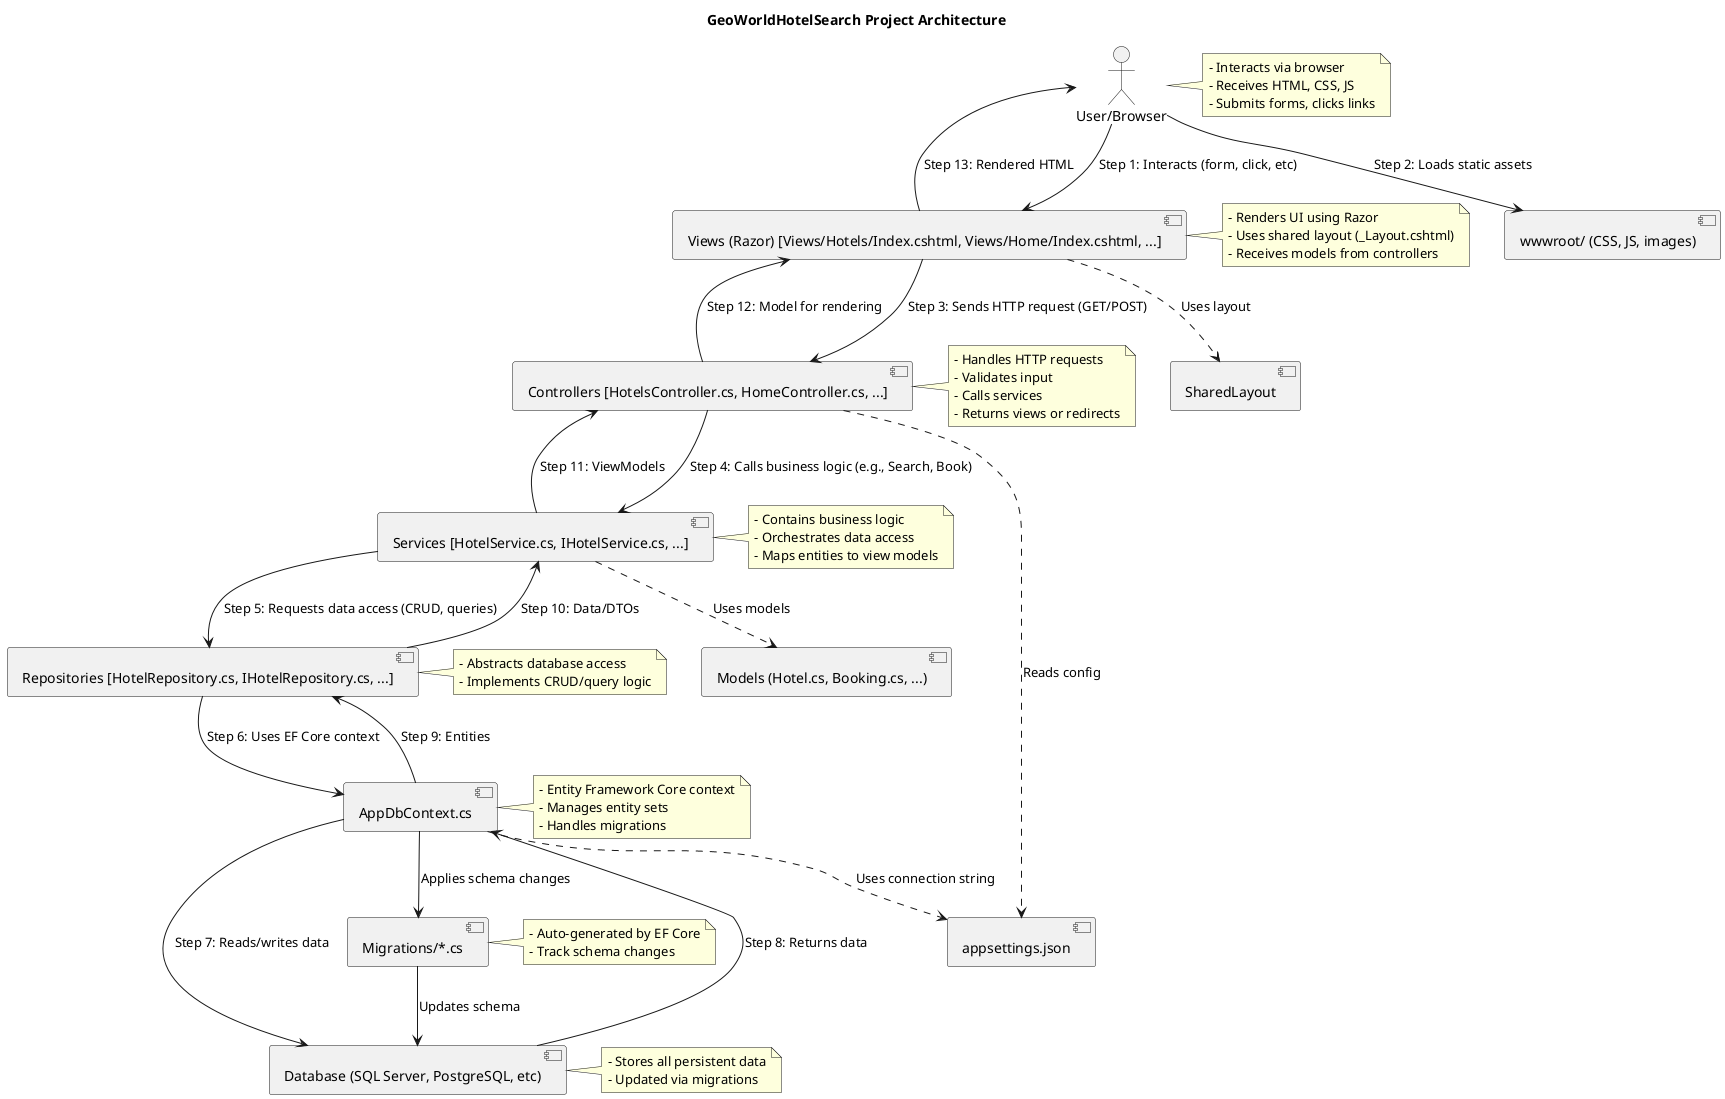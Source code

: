 @startuml

' Title
title GeoWorldHotelSearch Project Architecture

actor User as "User/Browser"

' Components
component "wwwroot/ (CSS, JS, images)" as StaticAssets
component "Views (Razor) [Views/Hotels/Index.cshtml, Views/Home/Index.cshtml, ...]" as View
component "SharedLayout" as SharedLayout
component "Controllers [HotelsController.cs, HomeController.cs, ...]" as Controller
component "appsettings.json" as AppSettings
component "Services [HotelService.cs, IHotelService.cs, ...]" as Service
component "Models (Hotel.cs, Booking.cs, ...)" as Models
component "Repositories [HotelRepository.cs, IHotelRepository.cs, ...]" as Repository
component "AppDbContext.cs" as AppDbContext
component "Migrations/*.cs" as Migrations
component "Database (SQL Server, PostgreSQL, etc)" as Database

' User interactions
User --> View : Step 1: Interacts (form, click, etc)
User --> StaticAssets : Step 2: Loads static assets

' Views and shared layout
View ..> SharedLayout : Uses layout
View --> Controller : Step 3: Sends HTTP request (GET/POST)

' Controllers
Controller ..> AppSettings : Reads config
Controller --> Service : Step 4: Calls business logic (e.g., Search, Book)

' Services
Service ..> Models : Uses models
Service --> Repository : Step 5: Requests data access (CRUD, queries)

' Repositories
Repository --> AppDbContext : Step 6: Uses EF Core context

' Data context and migrations
AppDbContext ..> AppSettings : Uses connection string
AppDbContext --> Migrations : Applies schema changes
Migrations --> Database : Updates schema

' Database
AppDbContext --> Database : Step 7: Reads/writes data
Database --> AppDbContext : Step 8: Returns data

' Return arrows for clarity
AppDbContext --> Repository : Step 9: Entities
Repository --> Service : Step 10: Data/DTOs
Service --> Controller : Step 11: ViewModels
Controller --> View : Step 12: Model for rendering
View --> User : Step 13: Rendered HTML

' Additional notes
note right of User
- Interacts via browser
- Receives HTML, CSS, JS
- Submits forms, clicks links
end note

note right of View
- Renders UI using Razor
- Uses shared layout (_Layout.cshtml)
- Receives models from controllers
end note

note right of Controller
- Handles HTTP requests
- Validates input
- Calls services
- Returns views or redirects
end note

note right of Service
- Contains business logic
- Orchestrates data access
- Maps entities to view models
end note

note right of Repository
- Abstracts database access
- Implements CRUD/query logic
end note

note right of AppDbContext
- Entity Framework Core context
- Manages entity sets
- Handles migrations
end note

note right of Migrations
- Auto-generated by EF Core
- Track schema changes
end note

note right of Database
- Stores all persistent data
- Updated via migrations
end note

@enduml
